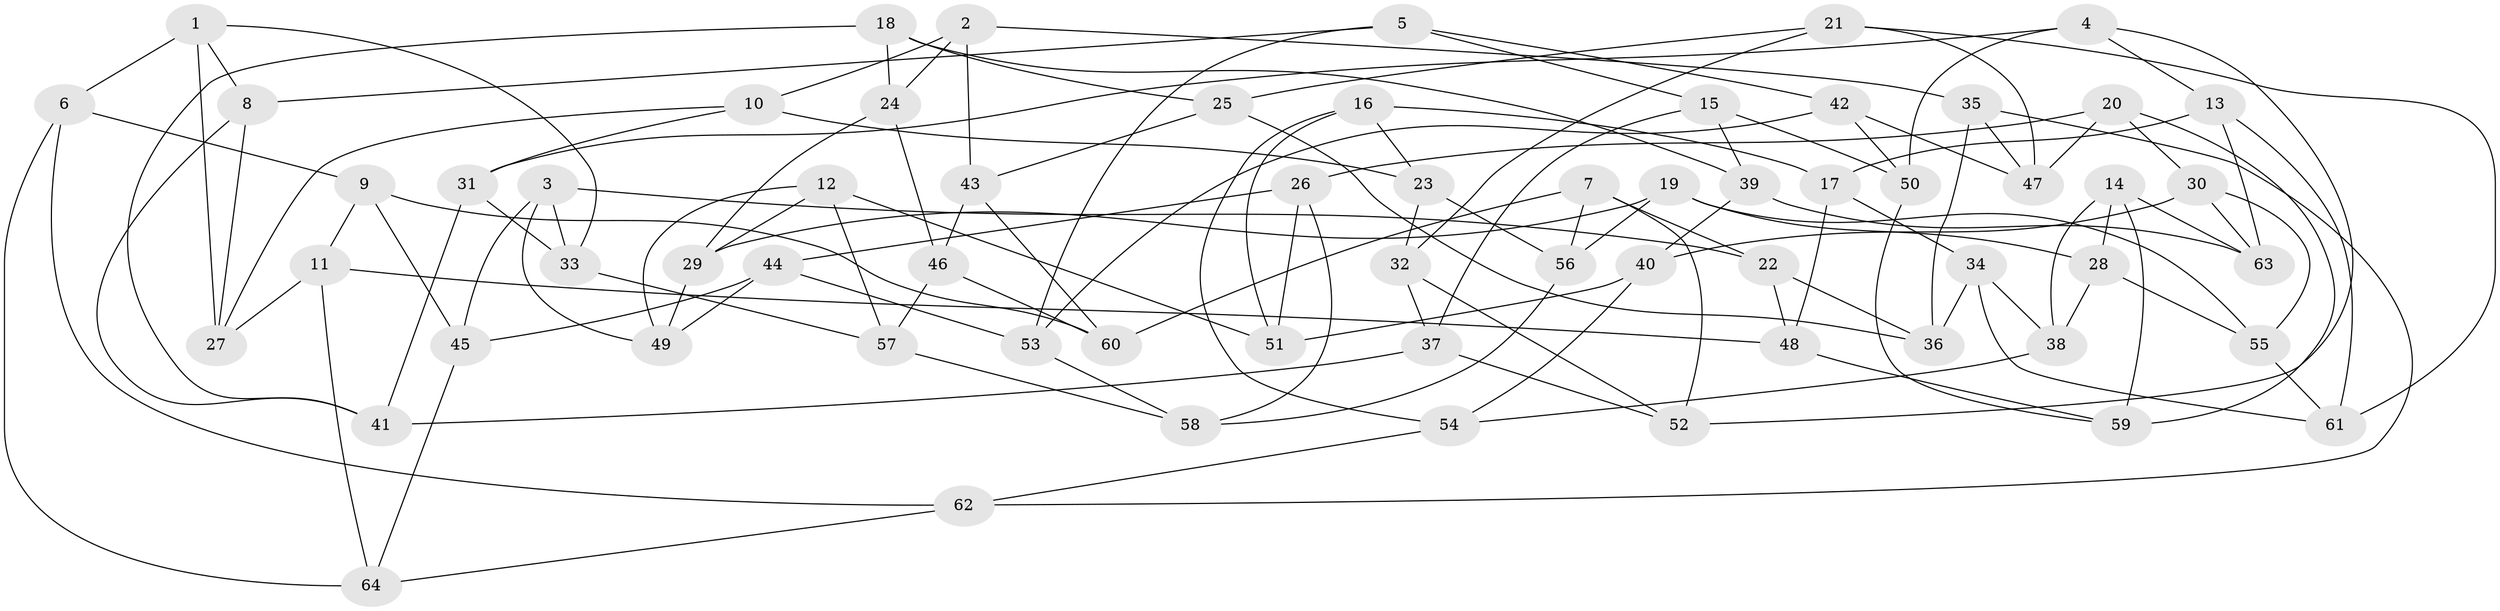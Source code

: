 // Generated by graph-tools (version 1.1) at 2025/16/03/09/25 04:16:22]
// undirected, 64 vertices, 128 edges
graph export_dot {
graph [start="1"]
  node [color=gray90,style=filled];
  1;
  2;
  3;
  4;
  5;
  6;
  7;
  8;
  9;
  10;
  11;
  12;
  13;
  14;
  15;
  16;
  17;
  18;
  19;
  20;
  21;
  22;
  23;
  24;
  25;
  26;
  27;
  28;
  29;
  30;
  31;
  32;
  33;
  34;
  35;
  36;
  37;
  38;
  39;
  40;
  41;
  42;
  43;
  44;
  45;
  46;
  47;
  48;
  49;
  50;
  51;
  52;
  53;
  54;
  55;
  56;
  57;
  58;
  59;
  60;
  61;
  62;
  63;
  64;
  1 -- 6;
  1 -- 33;
  1 -- 27;
  1 -- 8;
  2 -- 43;
  2 -- 24;
  2 -- 35;
  2 -- 10;
  3 -- 33;
  3 -- 22;
  3 -- 49;
  3 -- 45;
  4 -- 50;
  4 -- 13;
  4 -- 52;
  4 -- 31;
  5 -- 53;
  5 -- 8;
  5 -- 42;
  5 -- 15;
  6 -- 62;
  6 -- 64;
  6 -- 9;
  7 -- 52;
  7 -- 22;
  7 -- 56;
  7 -- 60;
  8 -- 27;
  8 -- 41;
  9 -- 11;
  9 -- 45;
  9 -- 60;
  10 -- 27;
  10 -- 23;
  10 -- 31;
  11 -- 64;
  11 -- 48;
  11 -- 27;
  12 -- 49;
  12 -- 51;
  12 -- 29;
  12 -- 57;
  13 -- 63;
  13 -- 17;
  13 -- 61;
  14 -- 59;
  14 -- 28;
  14 -- 63;
  14 -- 38;
  15 -- 37;
  15 -- 39;
  15 -- 50;
  16 -- 17;
  16 -- 54;
  16 -- 23;
  16 -- 51;
  17 -- 48;
  17 -- 34;
  18 -- 41;
  18 -- 25;
  18 -- 39;
  18 -- 24;
  19 -- 56;
  19 -- 29;
  19 -- 28;
  19 -- 55;
  20 -- 30;
  20 -- 47;
  20 -- 59;
  20 -- 26;
  21 -- 47;
  21 -- 32;
  21 -- 25;
  21 -- 61;
  22 -- 36;
  22 -- 48;
  23 -- 32;
  23 -- 56;
  24 -- 46;
  24 -- 29;
  25 -- 36;
  25 -- 43;
  26 -- 51;
  26 -- 44;
  26 -- 58;
  28 -- 38;
  28 -- 55;
  29 -- 49;
  30 -- 63;
  30 -- 55;
  30 -- 40;
  31 -- 41;
  31 -- 33;
  32 -- 52;
  32 -- 37;
  33 -- 57;
  34 -- 38;
  34 -- 61;
  34 -- 36;
  35 -- 36;
  35 -- 47;
  35 -- 62;
  37 -- 41;
  37 -- 52;
  38 -- 54;
  39 -- 63;
  39 -- 40;
  40 -- 51;
  40 -- 54;
  42 -- 47;
  42 -- 53;
  42 -- 50;
  43 -- 60;
  43 -- 46;
  44 -- 45;
  44 -- 53;
  44 -- 49;
  45 -- 64;
  46 -- 60;
  46 -- 57;
  48 -- 59;
  50 -- 59;
  53 -- 58;
  54 -- 62;
  55 -- 61;
  56 -- 58;
  57 -- 58;
  62 -- 64;
}
